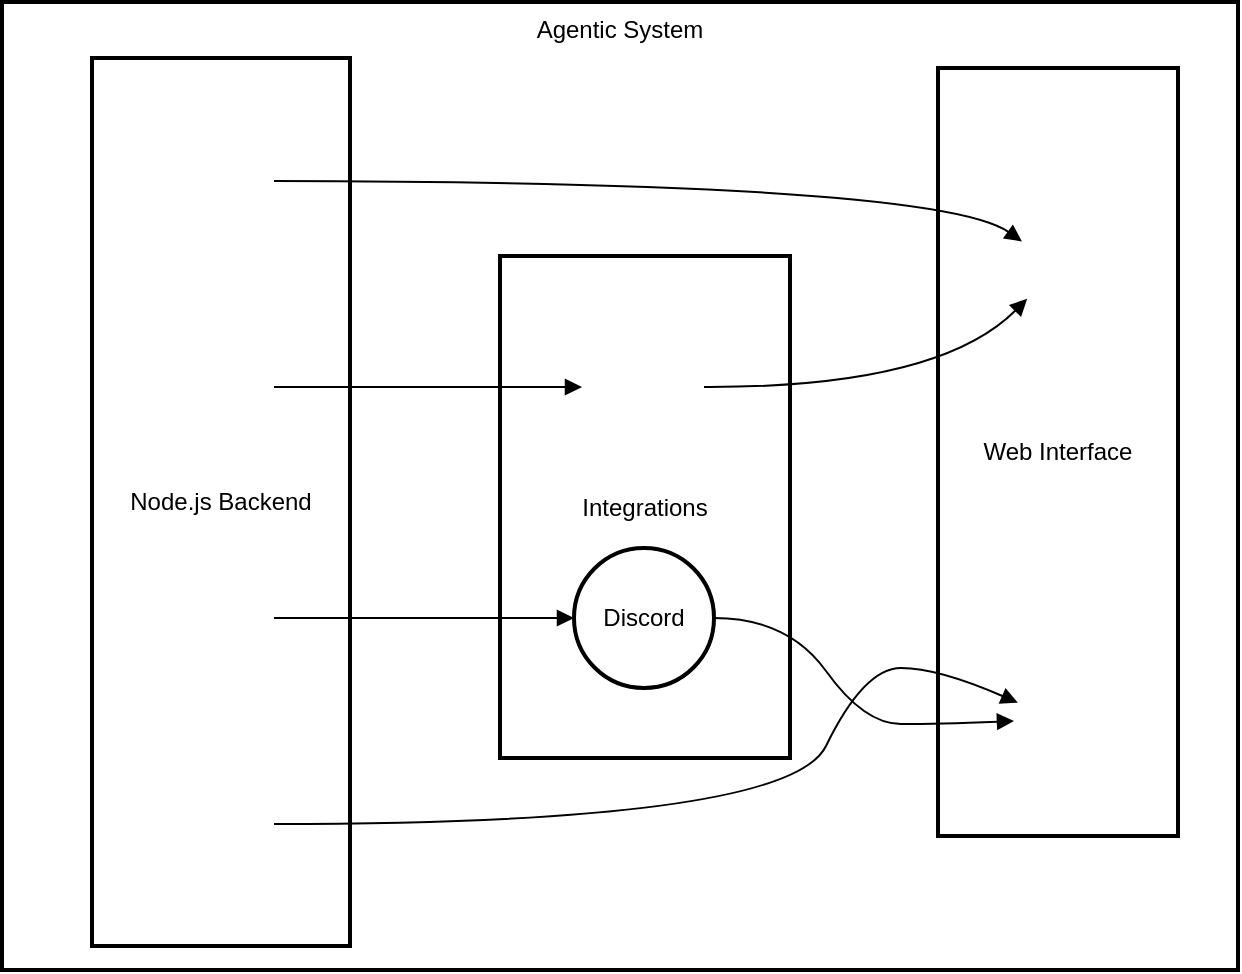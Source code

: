 <mxfile version="25.0.3">
  <diagram name="Strona-1" id="t5P1HJ4qPwQj66O6nUYs">
    <mxGraphModel>
      <root>
        <mxCell id="0" />
        <mxCell id="1" parent="0" />
        <mxCell id="2" value="Agentic System" style="whiteSpace=wrap;strokeWidth=2;verticalAlign=top;" vertex="1" parent="1">
          <mxGeometry x="8" y="8" width="618" height="484" as="geometry" />
        </mxCell>
        <mxCell id="3" value="Teams" style="ellipse;aspect=fixed;strokeWidth=2;whiteSpace=wrap;" vertex="1" parent="2">
          <mxGeometry x="290" y="162" width="61" height="61" as="geometry" />
        </mxCell>
        <mxCell id="4" value="Integrations" style="whiteSpace=wrap;strokeWidth=2;" vertex="1" parent="2">
          <mxGeometry x="249" y="127" width="145" height="251" as="geometry" />
        </mxCell>
        <mxCell id="5" value="API 1" style="ellipse;aspect=fixed;strokeWidth=2;whiteSpace=wrap;" vertex="1" parent="2">
          <mxGeometry x="83" y="63" width="53" height="53" as="geometry" />
        </mxCell>
        <mxCell id="6" value="UI 1" style="ellipse;aspect=fixed;strokeWidth=2;whiteSpace=wrap;" vertex="1" parent="2">
          <mxGeometry x="506" y="110" width="45" height="45" as="geometry" />
        </mxCell>
        <mxCell id="7" value="API 2" style="ellipse;aspect=fixed;strokeWidth=2;whiteSpace=wrap;" vertex="1" parent="2">
          <mxGeometry x="83" y="384" width="53" height="53" as="geometry" />
        </mxCell>
        <mxCell id="8" value="UI 2" style="ellipse;aspect=fixed;strokeWidth=2;whiteSpace=wrap;" vertex="1" parent="2">
          <mxGeometry x="506" y="337" width="45" height="45" as="geometry" />
        </mxCell>
        <mxCell id="9" value="API 3" style="ellipse;aspect=fixed;strokeWidth=2;whiteSpace=wrap;" vertex="1" parent="2">
          <mxGeometry x="83" y="166" width="53" height="53" as="geometry" />
        </mxCell>
        <mxCell id="10" value="API 4" style="ellipse;aspect=fixed;strokeWidth=2;whiteSpace=wrap;" vertex="1" parent="2">
          <mxGeometry x="83" y="281" width="53" height="53" as="geometry" />
        </mxCell>
        <mxCell id="11" value="Discord" style="ellipse;aspect=fixed;strokeWidth=2;whiteSpace=wrap;" vertex="1" parent="2">
          <mxGeometry x="286" y="273" width="70" height="70" as="geometry" />
        </mxCell>
        <mxCell id="12" value="Web Interface" style="whiteSpace=wrap;strokeWidth=2;" vertex="1" parent="2">
          <mxGeometry x="468" y="33" width="120" height="384" as="geometry" />
        </mxCell>
        <mxCell id="13" value="Node.js Backend" style="whiteSpace=wrap;strokeWidth=2;" vertex="1" parent="2">
          <mxGeometry x="45" y="28" width="129" height="444" as="geometry" />
        </mxCell>
        <mxCell id="14" value="" style="curved=1;startArrow=none;endArrow=block;exitX=1;exitY=0.5;entryX=-0.01;entryY=0.15;" edge="1" parent="2" source="5" target="6">
          <mxGeometry relative="1" as="geometry">
            <Array as="points">
              <mxPoint x="468" y="90" />
            </Array>
          </mxGeometry>
        </mxCell>
        <mxCell id="15" value="" style="curved=1;startArrow=none;endArrow=block;exitX=1;exitY=0.51;entryX=-0.01;entryY=0.27;" edge="1" parent="2" source="7" target="8">
          <mxGeometry relative="1" as="geometry">
            <Array as="points">
              <mxPoint x="393" y="411" />
              <mxPoint x="431" y="333" />
              <mxPoint x="468" y="333" />
            </Array>
          </mxGeometry>
        </mxCell>
        <mxCell id="16" value="" style="curved=1;startArrow=none;endArrow=block;exitX=1;exitY=0.5;entryX=0;entryY=0.5;" edge="1" parent="2" source="9" target="3">
          <mxGeometry relative="1" as="geometry">
            <Array as="points" />
          </mxGeometry>
        </mxCell>
        <mxCell id="17" value="" style="curved=1;startArrow=none;endArrow=block;exitX=1;exitY=0.51;entryX=0;entryY=0.5;" edge="1" parent="2" source="10" target="11">
          <mxGeometry relative="1" as="geometry">
            <Array as="points" />
          </mxGeometry>
        </mxCell>
        <mxCell id="18" value="" style="curved=1;startArrow=none;endArrow=block;exitX=1.01;exitY=0.5;entryX=-0.01;entryY=1.01;" edge="1" parent="2" source="3" target="6">
          <mxGeometry relative="1" as="geometry">
            <Array as="points">
              <mxPoint x="468" y="193" />
            </Array>
          </mxGeometry>
        </mxCell>
        <mxCell id="19" value="" style="curved=1;startArrow=none;endArrow=block;exitX=0.99;exitY=0.5;entryX=-0.01;entryY=0.51;" edge="1" parent="2" source="11" target="8">
          <mxGeometry relative="1" as="geometry">
            <Array as="points">
              <mxPoint x="393" y="308" />
              <mxPoint x="431" y="361" />
              <mxPoint x="468" y="361" />
            </Array>
          </mxGeometry>
        </mxCell>
      </root>
    </mxGraphModel>
  </diagram>
</mxfile>
